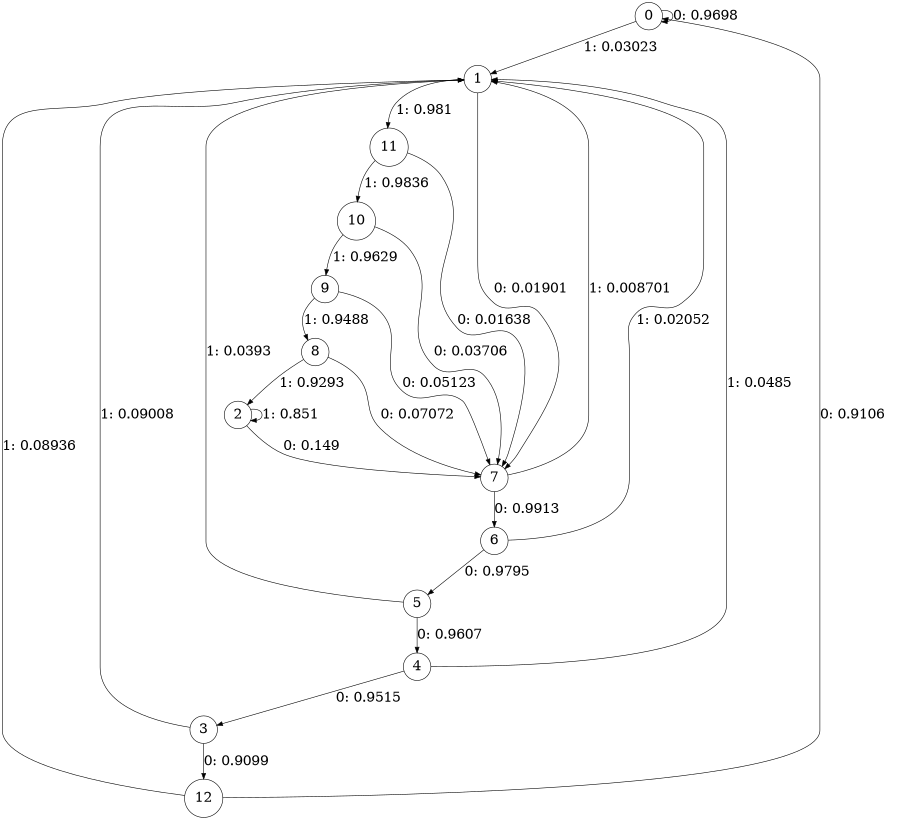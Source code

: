 digraph "ch1_both_grouped_df_L7" {
size = "6,8.5";
ratio = "fill";
node [shape = circle];
node [fontsize = 24];
edge [fontsize = 24];
0 -> 0 [label = "0: 0.9698   "];
0 -> 1 [label = "1: 0.03023  "];
1 -> 7 [label = "0: 0.01901  "];
1 -> 11 [label = "1: 0.981    "];
2 -> 7 [label = "0: 0.149    "];
2 -> 2 [label = "1: 0.851    "];
3 -> 12 [label = "0: 0.9099   "];
3 -> 1 [label = "1: 0.09008  "];
4 -> 3 [label = "0: 0.9515   "];
4 -> 1 [label = "1: 0.0485   "];
5 -> 4 [label = "0: 0.9607   "];
5 -> 1 [label = "1: 0.0393   "];
6 -> 5 [label = "0: 0.9795   "];
6 -> 1 [label = "1: 0.02052  "];
7 -> 6 [label = "0: 0.9913   "];
7 -> 1 [label = "1: 0.008701  "];
8 -> 7 [label = "0: 0.07072  "];
8 -> 2 [label = "1: 0.9293   "];
9 -> 7 [label = "0: 0.05123  "];
9 -> 8 [label = "1: 0.9488   "];
10 -> 7 [label = "0: 0.03706  "];
10 -> 9 [label = "1: 0.9629   "];
11 -> 7 [label = "0: 0.01638  "];
11 -> 10 [label = "1: 0.9836   "];
12 -> 0 [label = "0: 0.9106   "];
12 -> 1 [label = "1: 0.08936  "];
}